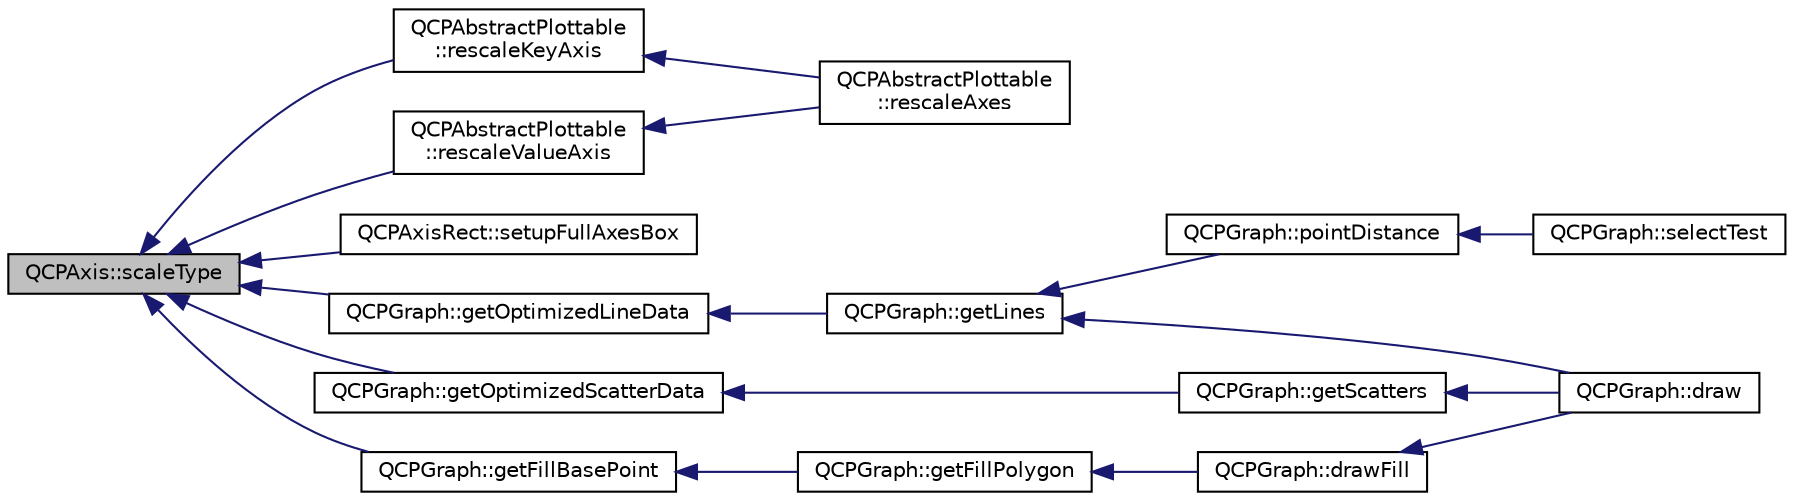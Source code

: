 digraph "QCPAxis::scaleType"
{
  edge [fontname="Helvetica",fontsize="10",labelfontname="Helvetica",labelfontsize="10"];
  node [fontname="Helvetica",fontsize="10",shape=record];
  rankdir="LR";
  Node577 [label="QCPAxis::scaleType",height=0.2,width=0.4,color="black", fillcolor="grey75", style="filled", fontcolor="black"];
  Node577 -> Node578 [dir="back",color="midnightblue",fontsize="10",style="solid",fontname="Helvetica"];
  Node578 [label="QCPAbstractPlottable\l::rescaleKeyAxis",height=0.2,width=0.4,color="black", fillcolor="white", style="filled",URL="$class_q_c_p_abstract_plottable.html#ae96b83c961e257da116c6acf9c7da308"];
  Node578 -> Node579 [dir="back",color="midnightblue",fontsize="10",style="solid",fontname="Helvetica"];
  Node579 [label="QCPAbstractPlottable\l::rescaleAxes",height=0.2,width=0.4,color="black", fillcolor="white", style="filled",URL="$class_q_c_p_abstract_plottable.html#a1491c4a606bccd2d09e65e11b79eb882"];
  Node577 -> Node580 [dir="back",color="midnightblue",fontsize="10",style="solid",fontname="Helvetica"];
  Node580 [label="QCPAbstractPlottable\l::rescaleValueAxis",height=0.2,width=0.4,color="black", fillcolor="white", style="filled",URL="$class_q_c_p_abstract_plottable.html#a714eaf36b12434cd71846215504db82e"];
  Node580 -> Node579 [dir="back",color="midnightblue",fontsize="10",style="solid",fontname="Helvetica"];
  Node577 -> Node581 [dir="back",color="midnightblue",fontsize="10",style="solid",fontname="Helvetica"];
  Node581 [label="QCPAxisRect::setupFullAxesBox",height=0.2,width=0.4,color="black", fillcolor="white", style="filled",URL="$class_q_c_p_axis_rect.html#a5fa906175447b14206954f77fc7f1ef4"];
  Node577 -> Node582 [dir="back",color="midnightblue",fontsize="10",style="solid",fontname="Helvetica"];
  Node582 [label="QCPGraph::getOptimizedLineData",height=0.2,width=0.4,color="black", fillcolor="white", style="filled",URL="$class_q_c_p_graph.html#a1fed1c9d627d9d3b49a6206cc2e60fe1"];
  Node582 -> Node583 [dir="back",color="midnightblue",fontsize="10",style="solid",fontname="Helvetica"];
  Node583 [label="QCPGraph::getLines",height=0.2,width=0.4,color="black", fillcolor="white", style="filled",URL="$class_q_c_p_graph.html#a563c6da2126300a4d9d2bdee30dad040"];
  Node583 -> Node584 [dir="back",color="midnightblue",fontsize="10",style="solid",fontname="Helvetica"];
  Node584 [label="QCPGraph::draw",height=0.2,width=0.4,color="black", fillcolor="white", style="filled",URL="$class_q_c_p_graph.html#a2b0849598f06e834b43ce18cd13bcdc3"];
  Node583 -> Node585 [dir="back",color="midnightblue",fontsize="10",style="solid",fontname="Helvetica"];
  Node585 [label="QCPGraph::pointDistance",height=0.2,width=0.4,color="black", fillcolor="white", style="filled",URL="$class_q_c_p_graph.html#a89acf99c0b52b8eecb2438adf7ec0170"];
  Node585 -> Node586 [dir="back",color="midnightblue",fontsize="10",style="solid",fontname="Helvetica"];
  Node586 [label="QCPGraph::selectTest",height=0.2,width=0.4,color="black", fillcolor="white", style="filled",URL="$class_q_c_p_graph.html#a6d669d04462d272c6aa0e5f85846d673"];
  Node577 -> Node587 [dir="back",color="midnightblue",fontsize="10",style="solid",fontname="Helvetica"];
  Node587 [label="QCPGraph::getOptimizedScatterData",height=0.2,width=0.4,color="black", fillcolor="white", style="filled",URL="$class_q_c_p_graph.html#a5423245898537e375b9364cf26e89aea"];
  Node587 -> Node588 [dir="back",color="midnightblue",fontsize="10",style="solid",fontname="Helvetica"];
  Node588 [label="QCPGraph::getScatters",height=0.2,width=0.4,color="black", fillcolor="white", style="filled",URL="$class_q_c_p_graph.html#a9d7ba5904fdcaca413222335d4b283c3"];
  Node588 -> Node584 [dir="back",color="midnightblue",fontsize="10",style="solid",fontname="Helvetica"];
  Node577 -> Node589 [dir="back",color="midnightblue",fontsize="10",style="solid",fontname="Helvetica"];
  Node589 [label="QCPGraph::getFillBasePoint",height=0.2,width=0.4,color="black", fillcolor="white", style="filled",URL="$class_q_c_p_graph.html#a13f2c756f3114703159c2e604783e208"];
  Node589 -> Node590 [dir="back",color="midnightblue",fontsize="10",style="solid",fontname="Helvetica"];
  Node590 [label="QCPGraph::getFillPolygon",height=0.2,width=0.4,color="black", fillcolor="white", style="filled",URL="$class_q_c_p_graph.html#af73d5fe97cde966785bfd67201e44391"];
  Node590 -> Node591 [dir="back",color="midnightblue",fontsize="10",style="solid",fontname="Helvetica"];
  Node591 [label="QCPGraph::drawFill",height=0.2,width=0.4,color="black", fillcolor="white", style="filled",URL="$class_q_c_p_graph.html#a67c5ea573f604efd8bf121a0b7a380d1"];
  Node591 -> Node584 [dir="back",color="midnightblue",fontsize="10",style="solid",fontname="Helvetica"];
}
